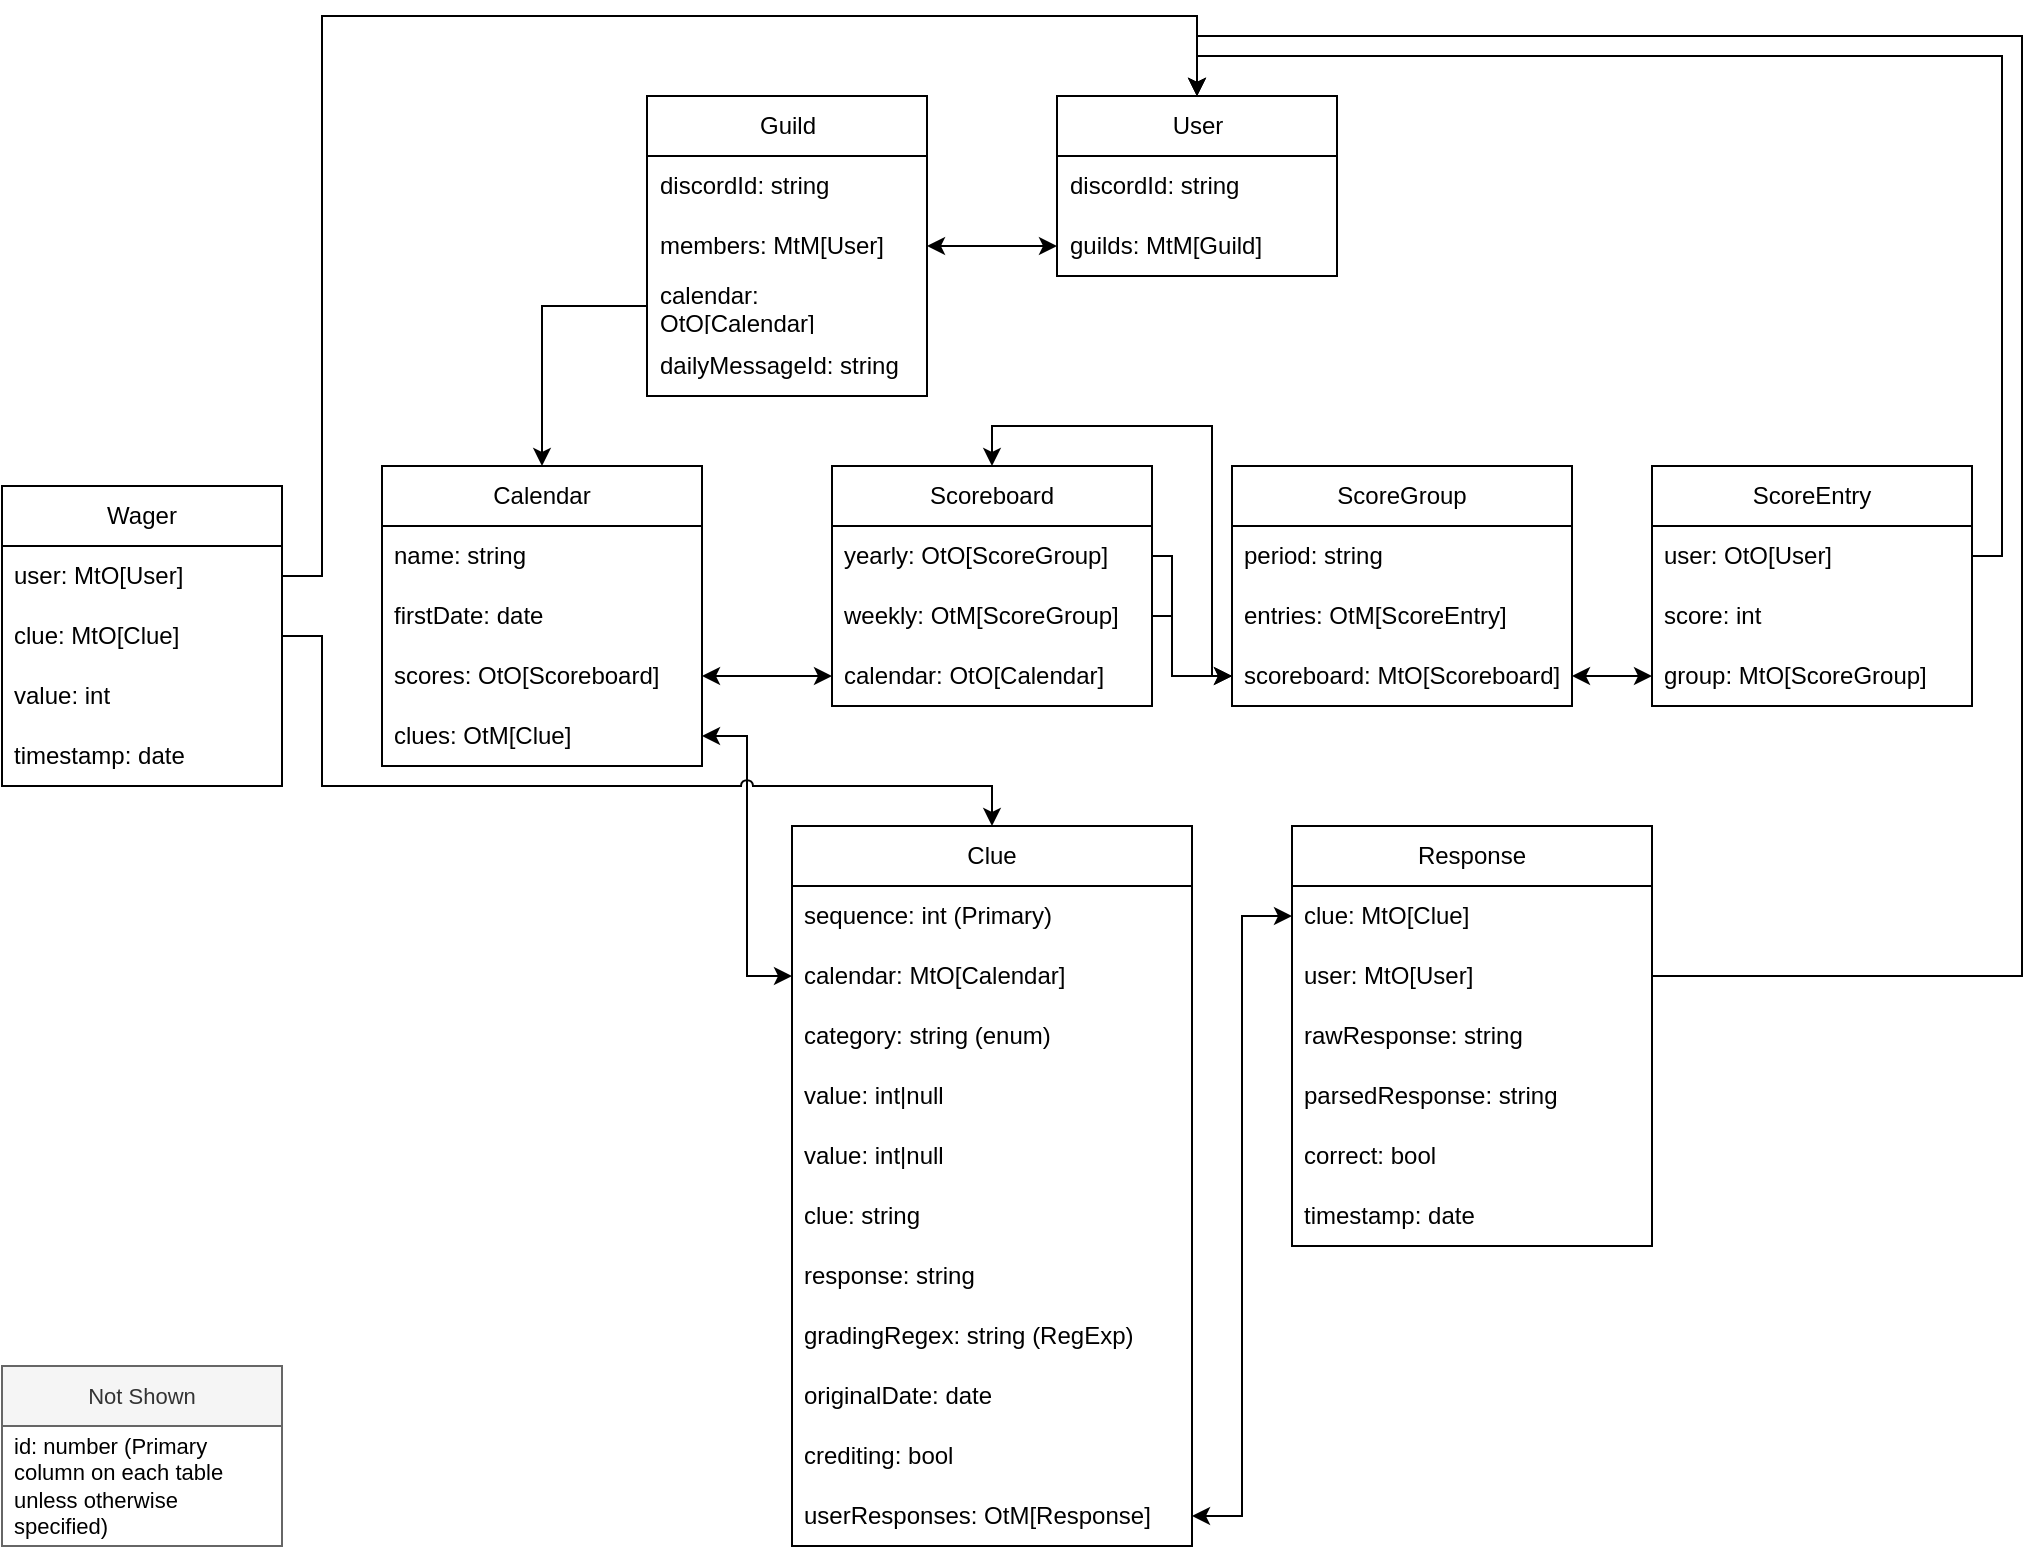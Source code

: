 <mxfile version="27.0.9">
  <diagram name="Page-1" id="FjeX0Uf5I2e9jTQrnplx">
    <mxGraphModel dx="1303" dy="729" grid="1" gridSize="10" guides="1" tooltips="1" connect="1" arrows="1" fold="1" page="1" pageScale="1" pageWidth="1100" pageHeight="850" background="#FFFFFF" math="0" shadow="0">
      <root>
        <mxCell id="0" />
        <mxCell id="1" parent="0" />
        <mxCell id="4j4Cr_asU7cKcFwuOluN-1" value="Calendar" style="swimlane;fontStyle=0;childLayout=stackLayout;horizontal=1;startSize=30;horizontalStack=0;resizeParent=1;resizeParentMax=0;resizeLast=0;collapsible=1;marginBottom=0;whiteSpace=wrap;html=1;fillColor=default;shadow=0;fillStyle=auto;" parent="1" vertex="1">
          <mxGeometry x="235" y="268" width="160" height="150" as="geometry">
            <mxRectangle x="330" y="90" width="90" height="30" as="alternateBounds" />
          </mxGeometry>
        </mxCell>
        <mxCell id="4j4Cr_asU7cKcFwuOluN-2" value="name: string" style="text;strokeColor=none;fillColor=none;align=left;verticalAlign=middle;spacingLeft=4;spacingRight=4;overflow=hidden;points=[[0,0.5],[1,0.5]];portConstraint=eastwest;rotatable=0;whiteSpace=wrap;html=1;" parent="4j4Cr_asU7cKcFwuOluN-1" vertex="1">
          <mxGeometry y="30" width="160" height="30" as="geometry" />
        </mxCell>
        <mxCell id="4j4Cr_asU7cKcFwuOluN-3" value="firstDate: date" style="text;strokeColor=none;fillColor=none;align=left;verticalAlign=middle;spacingLeft=4;spacingRight=4;overflow=hidden;points=[[0,0.5],[1,0.5]];portConstraint=eastwest;rotatable=0;whiteSpace=wrap;html=1;" parent="4j4Cr_asU7cKcFwuOluN-1" vertex="1">
          <mxGeometry y="60" width="160" height="30" as="geometry" />
        </mxCell>
        <mxCell id="4j4Cr_asU7cKcFwuOluN-4" value="scores: OtO[Scoreboard]" style="text;strokeColor=none;fillColor=none;align=left;verticalAlign=middle;spacingLeft=4;spacingRight=4;overflow=hidden;points=[[0,0.5],[1,0.5]];portConstraint=eastwest;rotatable=0;whiteSpace=wrap;html=1;" parent="4j4Cr_asU7cKcFwuOluN-1" vertex="1">
          <mxGeometry y="90" width="160" height="30" as="geometry" />
        </mxCell>
        <mxCell id="4j4Cr_asU7cKcFwuOluN-47" value="clues: OtM[Clue]" style="text;strokeColor=none;fillColor=none;align=left;verticalAlign=middle;spacingLeft=4;spacingRight=4;overflow=hidden;points=[[0,0.5],[1,0.5]];portConstraint=eastwest;rotatable=0;whiteSpace=wrap;html=1;" parent="4j4Cr_asU7cKcFwuOluN-1" vertex="1">
          <mxGeometry y="120" width="160" height="30" as="geometry" />
        </mxCell>
        <mxCell id="4j4Cr_asU7cKcFwuOluN-6" value="Scoreboard" style="swimlane;fontStyle=0;childLayout=stackLayout;horizontal=1;startSize=30;horizontalStack=0;resizeParent=1;resizeParentMax=0;resizeLast=0;collapsible=1;marginBottom=0;whiteSpace=wrap;html=1;fillColor=default;shadow=0;fillStyle=auto;" parent="1" vertex="1">
          <mxGeometry x="460" y="268" width="160" height="120" as="geometry">
            <mxRectangle x="460" y="268" width="100" height="30" as="alternateBounds" />
          </mxGeometry>
        </mxCell>
        <mxCell id="4j4Cr_asU7cKcFwuOluN-7" value="yearly: OtO[ScoreGroup]" style="text;strokeColor=none;fillColor=none;align=left;verticalAlign=middle;spacingLeft=4;spacingRight=4;overflow=hidden;points=[[0,0.5],[1,0.5]];portConstraint=eastwest;rotatable=0;whiteSpace=wrap;html=1;" parent="4j4Cr_asU7cKcFwuOluN-6" vertex="1">
          <mxGeometry y="30" width="160" height="30" as="geometry" />
        </mxCell>
        <mxCell id="4j4Cr_asU7cKcFwuOluN-8" value="weekly: OtM[ScoreGroup]" style="text;strokeColor=none;fillColor=none;align=left;verticalAlign=middle;spacingLeft=4;spacingRight=4;overflow=hidden;points=[[0,0.5],[1,0.5]];portConstraint=eastwest;rotatable=0;whiteSpace=wrap;html=1;" parent="4j4Cr_asU7cKcFwuOluN-6" vertex="1">
          <mxGeometry y="60" width="160" height="30" as="geometry" />
        </mxCell>
        <mxCell id="4j4Cr_asU7cKcFwuOluN-9" value="calendar: OtO[Calendar]" style="text;strokeColor=none;fillColor=none;align=left;verticalAlign=middle;spacingLeft=4;spacingRight=4;overflow=hidden;points=[[0,0.5],[1,0.5]];portConstraint=eastwest;rotatable=0;whiteSpace=wrap;html=1;" parent="4j4Cr_asU7cKcFwuOluN-6" vertex="1">
          <mxGeometry y="90" width="160" height="30" as="geometry" />
        </mxCell>
        <mxCell id="4j4Cr_asU7cKcFwuOluN-10" style="edgeStyle=orthogonalEdgeStyle;rounded=0;orthogonalLoop=1;jettySize=auto;html=1;exitX=1;exitY=0.5;exitDx=0;exitDy=0;startArrow=classic;startFill=1;jumpStyle=arc;" parent="1" source="4j4Cr_asU7cKcFwuOluN-4" target="4j4Cr_asU7cKcFwuOluN-9" edge="1">
          <mxGeometry relative="1" as="geometry" />
        </mxCell>
        <mxCell id="4j4Cr_asU7cKcFwuOluN-13" value="ScoreGroup" style="swimlane;fontStyle=0;childLayout=stackLayout;horizontal=1;startSize=30;horizontalStack=0;resizeParent=1;resizeParentMax=0;resizeLast=0;collapsible=1;marginBottom=0;whiteSpace=wrap;html=1;fillColor=default;shadow=0;fillStyle=auto;" parent="1" vertex="1">
          <mxGeometry x="660" y="268" width="170" height="120" as="geometry" />
        </mxCell>
        <mxCell id="4j4Cr_asU7cKcFwuOluN-14" value="period: string" style="text;strokeColor=none;fillColor=none;align=left;verticalAlign=middle;spacingLeft=4;spacingRight=4;overflow=hidden;points=[[0,0.5],[1,0.5]];portConstraint=eastwest;rotatable=0;whiteSpace=wrap;html=1;" parent="4j4Cr_asU7cKcFwuOluN-13" vertex="1">
          <mxGeometry y="30" width="170" height="30" as="geometry" />
        </mxCell>
        <mxCell id="4j4Cr_asU7cKcFwuOluN-15" value="entries: OtM[ScoreEntry]" style="text;strokeColor=none;fillColor=none;align=left;verticalAlign=middle;spacingLeft=4;spacingRight=4;overflow=hidden;points=[[0,0.5],[1,0.5]];portConstraint=eastwest;rotatable=0;whiteSpace=wrap;html=1;" parent="4j4Cr_asU7cKcFwuOluN-13" vertex="1">
          <mxGeometry y="60" width="170" height="30" as="geometry" />
        </mxCell>
        <mxCell id="4j4Cr_asU7cKcFwuOluN-16" value="scoreboard: MtO[Scoreboard]" style="text;strokeColor=none;fillColor=none;align=left;verticalAlign=middle;spacingLeft=4;spacingRight=4;overflow=hidden;points=[[0,0.5],[1,0.5]];portConstraint=eastwest;rotatable=0;whiteSpace=wrap;html=1;" parent="4j4Cr_asU7cKcFwuOluN-13" vertex="1">
          <mxGeometry y="90" width="170" height="30" as="geometry" />
        </mxCell>
        <mxCell id="4j4Cr_asU7cKcFwuOluN-17" style="edgeStyle=orthogonalEdgeStyle;rounded=0;orthogonalLoop=1;jettySize=auto;html=1;exitX=1;exitY=0.5;exitDx=0;exitDy=0;entryX=0;entryY=0.5;entryDx=0;entryDy=0;startArrow=none;startFill=0;flowAnimation=0;jumpStyle=arc;" parent="1" source="4j4Cr_asU7cKcFwuOluN-8" target="4j4Cr_asU7cKcFwuOluN-16" edge="1">
          <mxGeometry relative="1" as="geometry">
            <Array as="points">
              <mxPoint x="630" y="343" />
              <mxPoint x="630" y="373" />
            </Array>
          </mxGeometry>
        </mxCell>
        <mxCell id="4j4Cr_asU7cKcFwuOluN-19" value="ScoreEntry" style="swimlane;fontStyle=0;childLayout=stackLayout;horizontal=1;startSize=30;horizontalStack=0;resizeParent=1;resizeParentMax=0;resizeLast=0;collapsible=1;marginBottom=0;whiteSpace=wrap;html=1;fillColor=default;shadow=0;fillStyle=auto;" parent="1" vertex="1">
          <mxGeometry x="870" y="268" width="160" height="120" as="geometry" />
        </mxCell>
        <mxCell id="4j4Cr_asU7cKcFwuOluN-20" value="user: OtO[User]" style="text;strokeColor=none;fillColor=none;align=left;verticalAlign=middle;spacingLeft=4;spacingRight=4;overflow=hidden;points=[[0,0.5],[1,0.5]];portConstraint=eastwest;rotatable=0;whiteSpace=wrap;html=1;" parent="4j4Cr_asU7cKcFwuOluN-19" vertex="1">
          <mxGeometry y="30" width="160" height="30" as="geometry" />
        </mxCell>
        <mxCell id="4j4Cr_asU7cKcFwuOluN-21" value="score: int" style="text;strokeColor=none;fillColor=none;align=left;verticalAlign=middle;spacingLeft=4;spacingRight=4;overflow=hidden;points=[[0,0.5],[1,0.5]];portConstraint=eastwest;rotatable=0;whiteSpace=wrap;html=1;" parent="4j4Cr_asU7cKcFwuOluN-19" vertex="1">
          <mxGeometry y="60" width="160" height="30" as="geometry" />
        </mxCell>
        <mxCell id="4j4Cr_asU7cKcFwuOluN-22" value="group: MtO[ScoreGroup]" style="text;strokeColor=none;fillColor=none;align=left;verticalAlign=middle;spacingLeft=4;spacingRight=4;overflow=hidden;points=[[0,0.5],[1,0.5]];portConstraint=eastwest;rotatable=0;whiteSpace=wrap;html=1;" parent="4j4Cr_asU7cKcFwuOluN-19" vertex="1">
          <mxGeometry y="90" width="160" height="30" as="geometry" />
        </mxCell>
        <mxCell id="4j4Cr_asU7cKcFwuOluN-23" style="edgeStyle=orthogonalEdgeStyle;rounded=0;orthogonalLoop=1;jettySize=auto;html=1;exitX=1;exitY=0.5;exitDx=0;exitDy=0;entryX=0;entryY=0.5;entryDx=0;entryDy=0;startArrow=classic;startFill=1;jumpStyle=arc;" parent="1" source="4j4Cr_asU7cKcFwuOluN-16" target="4j4Cr_asU7cKcFwuOluN-22" edge="1">
          <mxGeometry relative="1" as="geometry" />
        </mxCell>
        <mxCell id="4j4Cr_asU7cKcFwuOluN-25" value="Clue" style="swimlane;fontStyle=0;childLayout=stackLayout;horizontal=1;startSize=30;horizontalStack=0;resizeParent=1;resizeParentMax=0;resizeLast=0;collapsible=1;marginBottom=0;whiteSpace=wrap;html=1;glass=0;gradientColor=none;fillColor=default;shadow=0;fillStyle=auto;" parent="1" vertex="1">
          <mxGeometry x="440" y="448" width="200" height="360" as="geometry" />
        </mxCell>
        <mxCell id="4j4Cr_asU7cKcFwuOluN-26" value="&lt;div&gt;sequence: int (Primary)&lt;/div&gt;" style="text;strokeColor=none;fillColor=none;align=left;verticalAlign=middle;spacingLeft=4;spacingRight=4;overflow=hidden;points=[[0,0.5],[1,0.5]];portConstraint=eastwest;rotatable=0;whiteSpace=wrap;html=1;" parent="4j4Cr_asU7cKcFwuOluN-25" vertex="1">
          <mxGeometry y="30" width="200" height="30" as="geometry" />
        </mxCell>
        <mxCell id="4j4Cr_asU7cKcFwuOluN-27" value="calendar: MtO[Calendar]" style="text;strokeColor=none;fillColor=none;align=left;verticalAlign=middle;spacingLeft=4;spacingRight=4;overflow=hidden;points=[[0,0.5],[1,0.5]];portConstraint=eastwest;rotatable=0;whiteSpace=wrap;html=1;glass=0;rounded=0;" parent="4j4Cr_asU7cKcFwuOluN-25" vertex="1">
          <mxGeometry y="60" width="200" height="30" as="geometry" />
        </mxCell>
        <mxCell id="4j4Cr_asU7cKcFwuOluN-53" value="category: string (enum)" style="text;strokeColor=none;fillColor=none;align=left;verticalAlign=middle;spacingLeft=4;spacingRight=4;overflow=hidden;points=[[0,0.5],[1,0.5]];portConstraint=eastwest;rotatable=0;whiteSpace=wrap;html=1;" parent="4j4Cr_asU7cKcFwuOluN-25" vertex="1">
          <mxGeometry y="90" width="200" height="30" as="geometry" />
        </mxCell>
        <mxCell id="4j4Cr_asU7cKcFwuOluN-28" value="value: int|null" style="text;strokeColor=none;fillColor=none;align=left;verticalAlign=middle;spacingLeft=4;spacingRight=4;overflow=hidden;points=[[0,0.5],[1,0.5]];portConstraint=eastwest;rotatable=0;whiteSpace=wrap;html=1;" parent="4j4Cr_asU7cKcFwuOluN-25" vertex="1">
          <mxGeometry y="120" width="200" height="30" as="geometry" />
        </mxCell>
        <mxCell id="4j4Cr_asU7cKcFwuOluN-86" value="value: int|null" style="text;strokeColor=none;fillColor=none;align=left;verticalAlign=middle;spacingLeft=4;spacingRight=4;overflow=hidden;points=[[0,0.5],[1,0.5]];portConstraint=eastwest;rotatable=0;whiteSpace=wrap;html=1;" parent="4j4Cr_asU7cKcFwuOluN-25" vertex="1">
          <mxGeometry y="150" width="200" height="30" as="geometry" />
        </mxCell>
        <mxCell id="4j4Cr_asU7cKcFwuOluN-46" value="clue: string" style="text;strokeColor=none;fillColor=none;align=left;verticalAlign=middle;spacingLeft=4;spacingRight=4;overflow=hidden;points=[[0,0.5],[1,0.5]];portConstraint=eastwest;rotatable=0;whiteSpace=wrap;html=1;" parent="4j4Cr_asU7cKcFwuOluN-25" vertex="1">
          <mxGeometry y="180" width="200" height="30" as="geometry" />
        </mxCell>
        <mxCell id="4j4Cr_asU7cKcFwuOluN-48" value="response: string" style="text;strokeColor=none;fillColor=none;align=left;verticalAlign=middle;spacingLeft=4;spacingRight=4;overflow=hidden;points=[[0,0.5],[1,0.5]];portConstraint=eastwest;rotatable=0;whiteSpace=wrap;html=1;" parent="4j4Cr_asU7cKcFwuOluN-25" vertex="1">
          <mxGeometry y="210" width="200" height="30" as="geometry" />
        </mxCell>
        <mxCell id="4j4Cr_asU7cKcFwuOluN-51" value="gradingRegex: string (RegExp)" style="text;strokeColor=none;fillColor=none;align=left;verticalAlign=middle;spacingLeft=4;spacingRight=4;overflow=hidden;points=[[0,0.5],[1,0.5]];portConstraint=eastwest;rotatable=0;whiteSpace=wrap;html=1;" parent="4j4Cr_asU7cKcFwuOluN-25" vertex="1">
          <mxGeometry y="240" width="200" height="30" as="geometry" />
        </mxCell>
        <mxCell id="4j4Cr_asU7cKcFwuOluN-49" value="originalDate: date" style="text;strokeColor=none;fillColor=none;align=left;verticalAlign=middle;spacingLeft=4;spacingRight=4;overflow=hidden;points=[[0,0.5],[1,0.5]];portConstraint=eastwest;rotatable=0;whiteSpace=wrap;html=1;" parent="4j4Cr_asU7cKcFwuOluN-25" vertex="1">
          <mxGeometry y="270" width="200" height="30" as="geometry" />
        </mxCell>
        <mxCell id="4j4Cr_asU7cKcFwuOluN-52" value="crediting: bool" style="text;strokeColor=none;fillColor=none;align=left;verticalAlign=middle;spacingLeft=4;spacingRight=4;overflow=hidden;points=[[0,0.5],[1,0.5]];portConstraint=eastwest;rotatable=0;whiteSpace=wrap;html=1;" parent="4j4Cr_asU7cKcFwuOluN-25" vertex="1">
          <mxGeometry y="300" width="200" height="30" as="geometry" />
        </mxCell>
        <mxCell id="4j4Cr_asU7cKcFwuOluN-50" value="userResponses: OtM[Response]" style="text;strokeColor=none;fillColor=none;align=left;verticalAlign=middle;spacingLeft=4;spacingRight=4;overflow=hidden;points=[[0,0.5],[1,0.5]];portConstraint=eastwest;rotatable=0;whiteSpace=wrap;html=1;" parent="4j4Cr_asU7cKcFwuOluN-25" vertex="1">
          <mxGeometry y="330" width="200" height="30" as="geometry" />
        </mxCell>
        <mxCell id="4j4Cr_asU7cKcFwuOluN-11" style="edgeStyle=orthogonalEdgeStyle;rounded=0;orthogonalLoop=1;jettySize=auto;html=1;exitX=1;exitY=0.5;exitDx=0;exitDy=0;entryX=0;entryY=0.5;entryDx=0;entryDy=0;startArrow=classic;startFill=1;jumpStyle=arc;" parent="1" source="4j4Cr_asU7cKcFwuOluN-47" target="4j4Cr_asU7cKcFwuOluN-27" edge="1">
          <mxGeometry relative="1" as="geometry">
            <mxPoint x="440" y="403" as="targetPoint" />
          </mxGeometry>
        </mxCell>
        <mxCell id="4j4Cr_asU7cKcFwuOluN-35" value="Response" style="swimlane;fontStyle=0;childLayout=stackLayout;horizontal=1;startSize=30;horizontalStack=0;resizeParent=1;resizeParentMax=0;resizeLast=0;collapsible=1;marginBottom=0;whiteSpace=wrap;html=1;fillColor=default;shadow=0;fillStyle=auto;" parent="1" vertex="1">
          <mxGeometry x="690" y="448" width="180" height="210" as="geometry" />
        </mxCell>
        <mxCell id="4j4Cr_asU7cKcFwuOluN-36" value="clue: MtO[Clue]" style="text;strokeColor=none;fillColor=none;align=left;verticalAlign=middle;spacingLeft=4;spacingRight=4;overflow=hidden;points=[[0,0.5],[1,0.5]];portConstraint=eastwest;rotatable=0;whiteSpace=wrap;html=1;" parent="4j4Cr_asU7cKcFwuOluN-35" vertex="1">
          <mxGeometry y="30" width="180" height="30" as="geometry" />
        </mxCell>
        <mxCell id="4j4Cr_asU7cKcFwuOluN-37" value="user: MtO[User]" style="text;strokeColor=none;fillColor=none;align=left;verticalAlign=middle;spacingLeft=4;spacingRight=4;overflow=hidden;points=[[0,0.5],[1,0.5]];portConstraint=eastwest;rotatable=0;whiteSpace=wrap;html=1;" parent="4j4Cr_asU7cKcFwuOluN-35" vertex="1">
          <mxGeometry y="60" width="180" height="30" as="geometry" />
        </mxCell>
        <mxCell id="4j4Cr_asU7cKcFwuOluN-56" value="rawResponse: string" style="text;strokeColor=none;fillColor=none;align=left;verticalAlign=middle;spacingLeft=4;spacingRight=4;overflow=hidden;points=[[0,0.5],[1,0.5]];portConstraint=eastwest;rotatable=0;whiteSpace=wrap;html=1;" parent="4j4Cr_asU7cKcFwuOluN-35" vertex="1">
          <mxGeometry y="90" width="180" height="30" as="geometry" />
        </mxCell>
        <mxCell id="4j4Cr_asU7cKcFwuOluN-55" value="parsedResponse: string" style="text;strokeColor=none;fillColor=none;align=left;verticalAlign=middle;spacingLeft=4;spacingRight=4;overflow=hidden;points=[[0,0.5],[1,0.5]];portConstraint=eastwest;rotatable=0;whiteSpace=wrap;html=1;" parent="4j4Cr_asU7cKcFwuOluN-35" vertex="1">
          <mxGeometry y="120" width="180" height="30" as="geometry" />
        </mxCell>
        <mxCell id="4j4Cr_asU7cKcFwuOluN-38" value="correct: bool" style="text;strokeColor=none;fillColor=none;align=left;verticalAlign=middle;spacingLeft=4;spacingRight=4;overflow=hidden;points=[[0,0.5],[1,0.5]];portConstraint=eastwest;rotatable=0;whiteSpace=wrap;html=1;" parent="4j4Cr_asU7cKcFwuOluN-35" vertex="1">
          <mxGeometry y="150" width="180" height="30" as="geometry" />
        </mxCell>
        <mxCell id="4j4Cr_asU7cKcFwuOluN-58" value="timestamp: date" style="text;strokeColor=none;fillColor=none;align=left;verticalAlign=middle;spacingLeft=4;spacingRight=4;overflow=hidden;points=[[0,0.5],[1,0.5]];portConstraint=eastwest;rotatable=0;whiteSpace=wrap;html=1;" parent="4j4Cr_asU7cKcFwuOluN-35" vertex="1">
          <mxGeometry y="180" width="180" height="30" as="geometry" />
        </mxCell>
        <mxCell id="4j4Cr_asU7cKcFwuOluN-45" style="edgeStyle=orthogonalEdgeStyle;rounded=0;orthogonalLoop=1;jettySize=auto;html=1;startArrow=classic;startFill=1;jumpStyle=arc;" parent="1" source="4j4Cr_asU7cKcFwuOluN-36" target="4j4Cr_asU7cKcFwuOluN-50" edge="1">
          <mxGeometry relative="1" as="geometry">
            <mxPoint x="630" y="713.0" as="targetPoint" />
          </mxGeometry>
        </mxCell>
        <mxCell id="4j4Cr_asU7cKcFwuOluN-59" value="User" style="swimlane;fontStyle=0;childLayout=stackLayout;horizontal=1;startSize=30;horizontalStack=0;resizeParent=1;resizeParentMax=0;resizeLast=0;collapsible=1;marginBottom=0;whiteSpace=wrap;html=1;fillColor=default;shadow=0;fillStyle=auto;" parent="1" vertex="1">
          <mxGeometry x="572.5" y="83" width="140" height="90" as="geometry" />
        </mxCell>
        <mxCell id="4j4Cr_asU7cKcFwuOluN-60" value="discordId: string" style="text;strokeColor=none;fillColor=none;align=left;verticalAlign=middle;spacingLeft=4;spacingRight=4;overflow=hidden;points=[[0,0.5],[1,0.5]];portConstraint=eastwest;rotatable=0;whiteSpace=wrap;html=1;" parent="4j4Cr_asU7cKcFwuOluN-59" vertex="1">
          <mxGeometry y="30" width="140" height="30" as="geometry" />
        </mxCell>
        <mxCell id="4j4Cr_asU7cKcFwuOluN-61" value="guilds: MtM[Guild]" style="text;strokeColor=none;fillColor=none;align=left;verticalAlign=middle;spacingLeft=4;spacingRight=4;overflow=hidden;points=[[0,0.5],[1,0.5]];portConstraint=eastwest;rotatable=0;whiteSpace=wrap;html=1;" parent="4j4Cr_asU7cKcFwuOluN-59" vertex="1">
          <mxGeometry y="60" width="140" height="30" as="geometry" />
        </mxCell>
        <mxCell id="4j4Cr_asU7cKcFwuOluN-64" value="Guild" style="swimlane;fontStyle=0;childLayout=stackLayout;horizontal=1;startSize=30;horizontalStack=0;resizeParent=1;resizeParentMax=0;resizeLast=0;collapsible=1;marginBottom=0;whiteSpace=wrap;html=1;fillColor=default;shadow=0;fillStyle=auto;" parent="1" vertex="1">
          <mxGeometry x="367.5" y="83" width="140" height="150" as="geometry" />
        </mxCell>
        <mxCell id="4j4Cr_asU7cKcFwuOluN-65" value="discordId: string" style="text;strokeColor=none;fillColor=none;align=left;verticalAlign=middle;spacingLeft=4;spacingRight=4;overflow=hidden;points=[[0,0.5],[1,0.5]];portConstraint=eastwest;rotatable=0;whiteSpace=wrap;html=1;" parent="4j4Cr_asU7cKcFwuOluN-64" vertex="1">
          <mxGeometry y="30" width="140" height="30" as="geometry" />
        </mxCell>
        <mxCell id="4j4Cr_asU7cKcFwuOluN-66" value="members: MtM[User]" style="text;strokeColor=none;fillColor=none;align=left;verticalAlign=middle;spacingLeft=4;spacingRight=4;overflow=hidden;points=[[0,0.5],[1,0.5]];portConstraint=eastwest;rotatable=0;whiteSpace=wrap;html=1;" parent="4j4Cr_asU7cKcFwuOluN-64" vertex="1">
          <mxGeometry y="60" width="140" height="30" as="geometry" />
        </mxCell>
        <mxCell id="4j4Cr_asU7cKcFwuOluN-67" value="calendar: OtO[Calendar]" style="text;strokeColor=none;fillColor=none;align=left;verticalAlign=middle;spacingLeft=4;spacingRight=4;overflow=hidden;points=[[0,0.5],[1,0.5]];portConstraint=eastwest;rotatable=0;whiteSpace=wrap;html=1;" parent="4j4Cr_asU7cKcFwuOluN-64" vertex="1">
          <mxGeometry y="90" width="140" height="30" as="geometry" />
        </mxCell>
        <mxCell id="4j4Cr_asU7cKcFwuOluN-69" value="dailyMessageId: string" style="text;strokeColor=none;fillColor=none;align=left;verticalAlign=middle;spacingLeft=4;spacingRight=4;overflow=hidden;points=[[0,0.5],[1,0.5]];portConstraint=eastwest;rotatable=0;whiteSpace=wrap;html=1;" parent="4j4Cr_asU7cKcFwuOluN-64" vertex="1">
          <mxGeometry y="120" width="140" height="30" as="geometry" />
        </mxCell>
        <mxCell id="4j4Cr_asU7cKcFwuOluN-68" style="edgeStyle=orthogonalEdgeStyle;rounded=0;orthogonalLoop=1;jettySize=auto;html=1;startArrow=classic;startFill=1;jumpStyle=arc;" parent="1" source="4j4Cr_asU7cKcFwuOluN-66" target="4j4Cr_asU7cKcFwuOluN-61" edge="1">
          <mxGeometry relative="1" as="geometry" />
        </mxCell>
        <mxCell id="4j4Cr_asU7cKcFwuOluN-70" value="Wager" style="swimlane;fontStyle=0;childLayout=stackLayout;horizontal=1;startSize=30;horizontalStack=0;resizeParent=1;resizeParentMax=0;resizeLast=0;collapsible=1;marginBottom=0;whiteSpace=wrap;html=1;fillColor=default;shadow=0;fillStyle=auto;" parent="1" vertex="1">
          <mxGeometry x="45" y="278" width="140" height="150" as="geometry" />
        </mxCell>
        <mxCell id="4j4Cr_asU7cKcFwuOluN-72" value="user: MtO[User]" style="text;strokeColor=none;fillColor=none;align=left;verticalAlign=middle;spacingLeft=4;spacingRight=4;overflow=hidden;points=[[0,0.5],[1,0.5]];portConstraint=eastwest;rotatable=0;whiteSpace=wrap;html=1;" parent="4j4Cr_asU7cKcFwuOluN-70" vertex="1">
          <mxGeometry y="30" width="140" height="30" as="geometry" />
        </mxCell>
        <mxCell id="4j4Cr_asU7cKcFwuOluN-71" value="clue: MtO[Clue]" style="text;strokeColor=none;fillColor=none;align=left;verticalAlign=middle;spacingLeft=4;spacingRight=4;overflow=hidden;points=[[0,0.5],[1,0.5]];portConstraint=eastwest;rotatable=0;whiteSpace=wrap;html=1;" parent="4j4Cr_asU7cKcFwuOluN-70" vertex="1">
          <mxGeometry y="60" width="140" height="30" as="geometry" />
        </mxCell>
        <mxCell id="4j4Cr_asU7cKcFwuOluN-73" value="value: int" style="text;strokeColor=none;fillColor=none;align=left;verticalAlign=middle;spacingLeft=4;spacingRight=4;overflow=hidden;points=[[0,0.5],[1,0.5]];portConstraint=eastwest;rotatable=0;whiteSpace=wrap;html=1;" parent="4j4Cr_asU7cKcFwuOluN-70" vertex="1">
          <mxGeometry y="90" width="140" height="30" as="geometry" />
        </mxCell>
        <mxCell id="4j4Cr_asU7cKcFwuOluN-74" value="timestamp: date" style="text;strokeColor=none;fillColor=none;align=left;verticalAlign=middle;spacingLeft=4;spacingRight=4;overflow=hidden;points=[[0,0.5],[1,0.5]];portConstraint=eastwest;rotatable=0;whiteSpace=wrap;html=1;" parent="4j4Cr_asU7cKcFwuOluN-70" vertex="1">
          <mxGeometry y="120" width="140" height="30" as="geometry" />
        </mxCell>
        <mxCell id="4j4Cr_asU7cKcFwuOluN-75" style="edgeStyle=orthogonalEdgeStyle;rounded=0;orthogonalLoop=1;jettySize=auto;html=1;exitX=0;exitY=0.5;exitDx=0;exitDy=0;entryX=0.5;entryY=0;entryDx=0;entryDy=0;jumpStyle=arc;" parent="1" source="4j4Cr_asU7cKcFwuOluN-67" target="4j4Cr_asU7cKcFwuOluN-1" edge="1">
          <mxGeometry relative="1" as="geometry" />
        </mxCell>
        <mxCell id="4j4Cr_asU7cKcFwuOluN-24" style="edgeStyle=orthogonalEdgeStyle;rounded=0;orthogonalLoop=1;jettySize=auto;html=1;exitX=1;exitY=0.5;exitDx=0;exitDy=0;entryX=0.5;entryY=0;entryDx=0;entryDy=0;jumpStyle=arc;" parent="1" source="4j4Cr_asU7cKcFwuOluN-20" target="4j4Cr_asU7cKcFwuOluN-59" edge="1">
          <mxGeometry relative="1" as="geometry">
            <mxPoint x="675" y="188" as="targetPoint" />
            <Array as="points">
              <mxPoint x="1045" y="313" />
              <mxPoint x="1045" y="63" />
              <mxPoint x="643" y="63" />
            </Array>
          </mxGeometry>
        </mxCell>
        <mxCell id="4j4Cr_asU7cKcFwuOluN-77" style="edgeStyle=orthogonalEdgeStyle;rounded=0;orthogonalLoop=1;jettySize=auto;html=1;exitX=1;exitY=0.5;exitDx=0;exitDy=0;entryX=0.5;entryY=0;entryDx=0;entryDy=0;jumpStyle=arc;" parent="1" source="4j4Cr_asU7cKcFwuOluN-37" target="4j4Cr_asU7cKcFwuOluN-59" edge="1">
          <mxGeometry relative="1" as="geometry">
            <Array as="points">
              <mxPoint x="1055" y="523" />
              <mxPoint x="1055" y="53" />
              <mxPoint x="643" y="53" />
            </Array>
          </mxGeometry>
        </mxCell>
        <mxCell id="4j4Cr_asU7cKcFwuOluN-78" style="edgeStyle=orthogonalEdgeStyle;rounded=0;orthogonalLoop=1;jettySize=auto;html=1;entryX=0.5;entryY=0;entryDx=0;entryDy=0;exitX=1;exitY=0.5;exitDx=0;exitDy=0;jumpStyle=arc;" parent="1" source="4j4Cr_asU7cKcFwuOluN-72" target="4j4Cr_asU7cKcFwuOluN-59" edge="1">
          <mxGeometry relative="1" as="geometry">
            <mxPoint x="265" y="158" as="sourcePoint" />
            <Array as="points">
              <mxPoint x="205" y="323" />
              <mxPoint x="205" y="43" />
              <mxPoint x="643" y="43" />
            </Array>
          </mxGeometry>
        </mxCell>
        <mxCell id="4j4Cr_asU7cKcFwuOluN-80" style="edgeStyle=orthogonalEdgeStyle;rounded=0;orthogonalLoop=1;jettySize=auto;html=1;entryX=0.5;entryY=0;entryDx=0;entryDy=0;jumpStyle=arc;" parent="1" source="4j4Cr_asU7cKcFwuOluN-71" target="4j4Cr_asU7cKcFwuOluN-25" edge="1">
          <mxGeometry relative="1" as="geometry">
            <Array as="points">
              <mxPoint x="205" y="353" />
              <mxPoint x="205" y="428" />
              <mxPoint x="540" y="428" />
            </Array>
          </mxGeometry>
        </mxCell>
        <mxCell id="4j4Cr_asU7cKcFwuOluN-90" style="edgeStyle=orthogonalEdgeStyle;shape=connector;rounded=0;jumpStyle=arc;orthogonalLoop=1;jettySize=auto;html=1;exitX=1;exitY=0.5;exitDx=0;exitDy=0;entryX=0;entryY=0.5;entryDx=0;entryDy=0;strokeColor=default;align=center;verticalAlign=middle;fontFamily=Helvetica;fontSize=11;fontColor=default;labelBackgroundColor=default;endArrow=classic;" parent="1" source="4j4Cr_asU7cKcFwuOluN-7" target="4j4Cr_asU7cKcFwuOluN-16" edge="1">
          <mxGeometry relative="1" as="geometry">
            <Array as="points">
              <mxPoint x="630" y="313" />
              <mxPoint x="630" y="373" />
            </Array>
          </mxGeometry>
        </mxCell>
        <mxCell id="4j4Cr_asU7cKcFwuOluN-91" style="edgeStyle=orthogonalEdgeStyle;shape=connector;rounded=0;jumpStyle=arc;orthogonalLoop=1;jettySize=auto;html=1;exitX=0;exitY=0.5;exitDx=0;exitDy=0;entryX=0.5;entryY=0;entryDx=0;entryDy=0;strokeColor=default;align=center;verticalAlign=middle;fontFamily=Helvetica;fontSize=11;fontColor=default;labelBackgroundColor=default;endArrow=classic;" parent="1" source="4j4Cr_asU7cKcFwuOluN-16" target="4j4Cr_asU7cKcFwuOluN-6" edge="1">
          <mxGeometry relative="1" as="geometry">
            <Array as="points">
              <mxPoint x="650" y="373" />
              <mxPoint x="650" y="248" />
              <mxPoint x="540" y="248" />
            </Array>
          </mxGeometry>
        </mxCell>
        <mxCell id="_eWC2ghg1FTU2eIAX1Vg-1" value="Not Shown" style="swimlane;fontStyle=0;childLayout=stackLayout;horizontal=1;startSize=30;horizontalStack=0;resizeParent=1;resizeParentMax=0;resizeLast=0;collapsible=1;marginBottom=0;whiteSpace=wrap;html=1;fontFamily=Helvetica;fontSize=11;fontColor=#333333;labelBackgroundColor=none;fillColor=#f5f5f5;strokeColor=#666666;" vertex="1" parent="1">
          <mxGeometry x="45" y="718" width="140" height="90" as="geometry" />
        </mxCell>
        <mxCell id="_eWC2ghg1FTU2eIAX1Vg-2" value="id: number (Primary column on each table unless otherwise specified)" style="text;strokeColor=none;fillColor=none;align=left;verticalAlign=middle;spacingLeft=4;spacingRight=4;overflow=hidden;points=[[0,0.5],[1,0.5]];portConstraint=eastwest;rotatable=0;whiteSpace=wrap;html=1;fontFamily=Helvetica;fontSize=11;fontColor=default;labelBackgroundColor=none;" vertex="1" parent="_eWC2ghg1FTU2eIAX1Vg-1">
          <mxGeometry y="30" width="140" height="60" as="geometry" />
        </mxCell>
      </root>
    </mxGraphModel>
  </diagram>
</mxfile>
